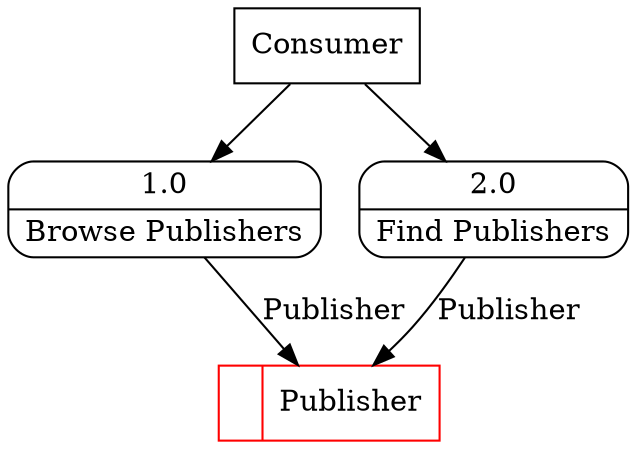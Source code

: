 digraph dfd2{ 
node[shape=record]
200 [label="<f0>  |<f1> Publisher " color=red];
201 [label="Consumer" shape=box];
202 [label="{<f0> 1.0|<f1> Browse Publishers }" shape=Mrecord];
203 [label="{<f0> 2.0|<f1> Find Publishers }" shape=Mrecord];
201 -> 202
201 -> 203
202 -> 200 [label="Publisher"]
203 -> 200 [label="Publisher"]
}